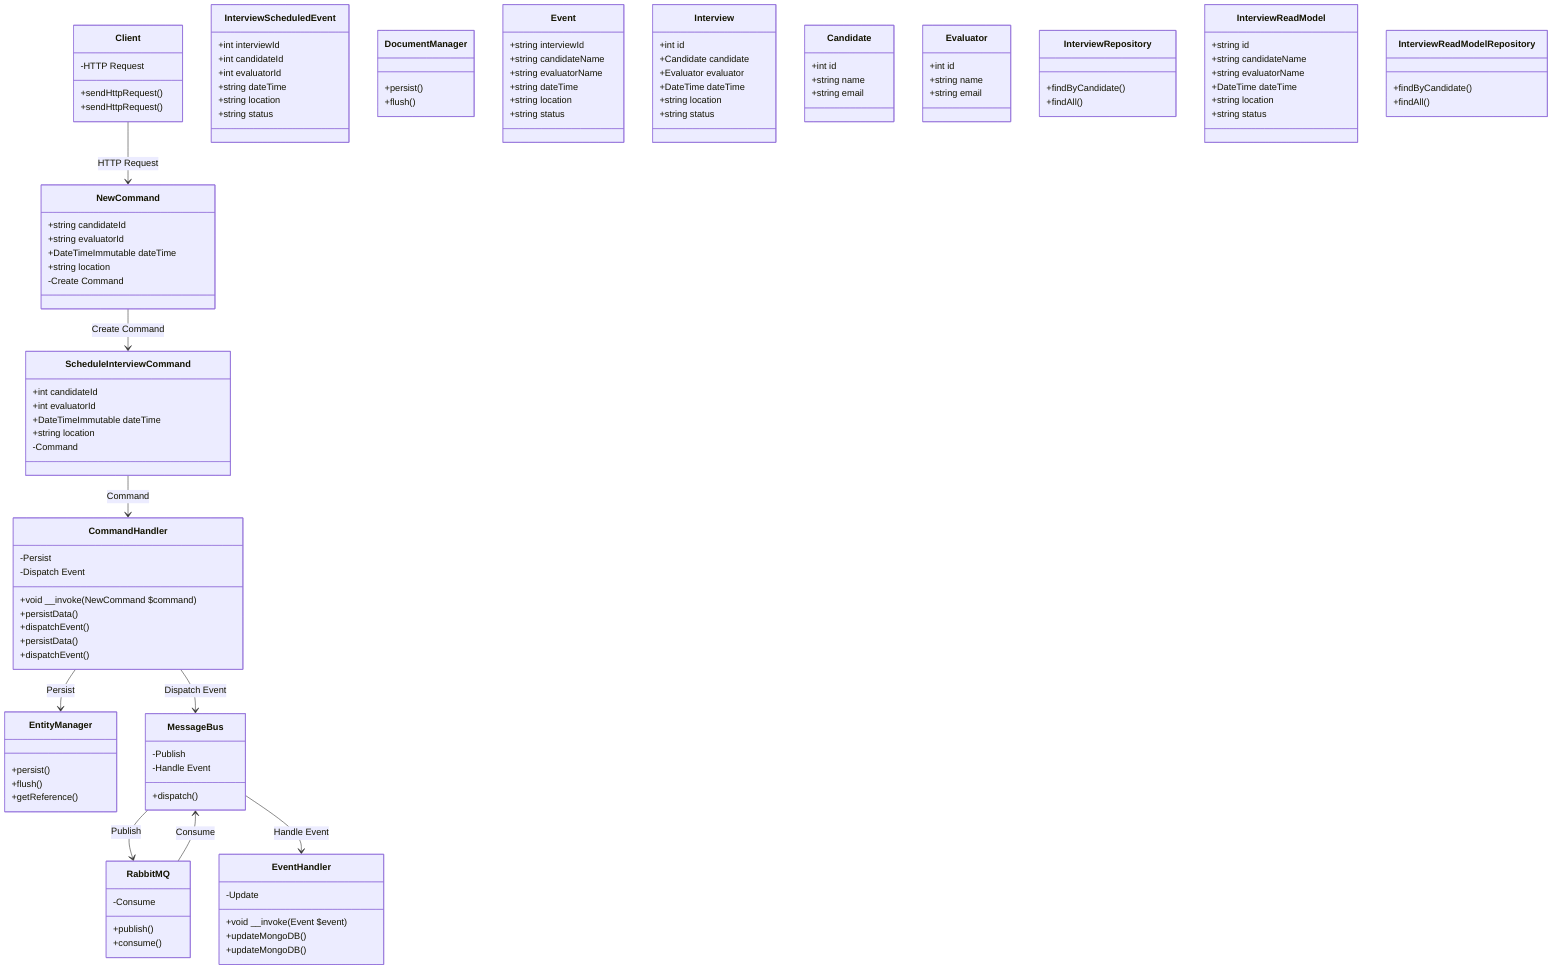 classDiagram
    class Client {
        +sendHttpRequest()
    }

    class NewCommand {
        +string candidateId
        +string evaluatorId
        +DateTimeImmutable dateTime
        +string location
    }

    class ScheduleInterviewCommand {
        +int candidateId
        +int evaluatorId
        +DateTimeImmutable dateTime
        +string location
    }

    class CommandHandler {
        +void __invoke(NewCommand $command)
        +persistData()
        +dispatchEvent()
    }

    class InterviewScheduledEvent {
        +int interviewId
        +int candidateId
        +int evaluatorId
        +string dateTime
        +string location
        +string status
    }

    class EventHandler {
        +void __invoke(Event $event)
        +updateMongoDB()
    }

    class EntityManager {
        +persist()
        +flush()
        +getReference()
    }

    class DocumentManager {
        +persist()
        +flush()
    }

    class MessageBus {
        +dispatch()
    }

    class RabbitMQ {
        +publish()
        +consume()
    }

    Client : +sendHttpRequest()
    Client --> NewCommand : HTTP Request
    NewCommand --> ScheduleInterviewCommand : Create Command
    ScheduleInterviewCommand --> CommandHandler : Command
    CommandHandler : +persistData()
    CommandHandler : +dispatchEvent()
    CommandHandler --> EntityManager : Persist
    CommandHandler --> MessageBus : Dispatch Event
    MessageBus --> RabbitMQ : Publish
    RabbitMQ --> MessageBus : Consume
    MessageBus --> EventHandler : Handle Event
    EventHandler : +updateMongoDB()

    class Event {
        +string interviewId
        +string candidateName
        +string evaluatorName
        +string dateTime
        +string location
        +string status
    }

    class Interview {
        +int id
        +Candidate candidate
        +Evaluator evaluator
        +DateTime dateTime
        +string location
        +string status
    }

    class Candidate {
        +int id
        +string name
        +string email
    }

    class Evaluator {
        +int id
        +string name
        +string email
    }

    class InterviewRepository {
        +findByCandidate()
        +findAll()
    }

    class InterviewReadModel {
        +string id
        +string candidateName
        +string evaluatorName
        +DateTime dateTime
        +string location
        +string status
    }

    class InterviewReadModelRepository {
        +findByCandidate()
        +findAll()
    }

    Client : -HTTP Request
    NewCommand : -Create Command
    ScheduleInterviewCommand : -Command
    CommandHandler : -Persist
    CommandHandler : -Dispatch Event
    MessageBus : -Publish
    RabbitMQ : -Consume
    MessageBus : -Handle Event
    EventHandler : -Update
